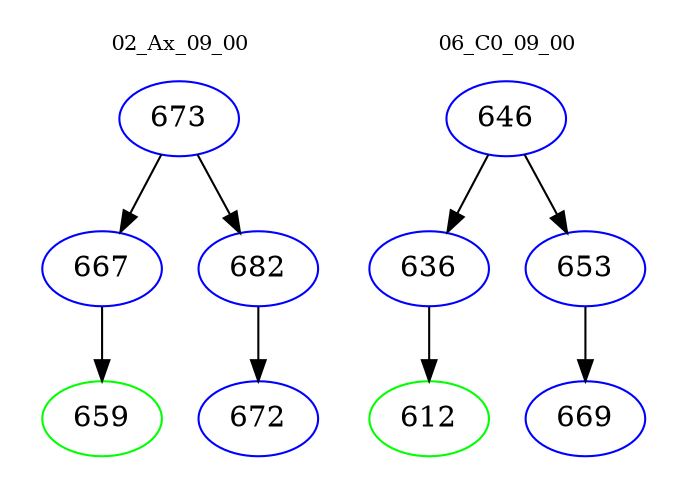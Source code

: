 digraph{
subgraph cluster_0 {
color = white
label = "02_Ax_09_00";
fontsize=10;
T0_673 [label="673", color="blue"]
T0_673 -> T0_667 [color="black"]
T0_667 [label="667", color="blue"]
T0_667 -> T0_659 [color="black"]
T0_659 [label="659", color="green"]
T0_673 -> T0_682 [color="black"]
T0_682 [label="682", color="blue"]
T0_682 -> T0_672 [color="black"]
T0_672 [label="672", color="blue"]
}
subgraph cluster_1 {
color = white
label = "06_C0_09_00";
fontsize=10;
T1_646 [label="646", color="blue"]
T1_646 -> T1_636 [color="black"]
T1_636 [label="636", color="blue"]
T1_636 -> T1_612 [color="black"]
T1_612 [label="612", color="green"]
T1_646 -> T1_653 [color="black"]
T1_653 [label="653", color="blue"]
T1_653 -> T1_669 [color="black"]
T1_669 [label="669", color="blue"]
}
}
